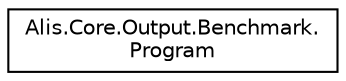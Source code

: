 digraph "Graphical Class Hierarchy"
{
 // LATEX_PDF_SIZE
  edge [fontname="Helvetica",fontsize="10",labelfontname="Helvetica",labelfontsize="10"];
  node [fontname="Helvetica",fontsize="10",shape=record];
  rankdir="LR";
  Node0 [label="Alis.Core.Output.Benchmark.\lProgram",height=0.2,width=0.4,color="black", fillcolor="white", style="filled",URL="$class_alis_1_1_core_1_1_output_1_1_benchmark_1_1_program.html",tooltip="The program class"];
}
